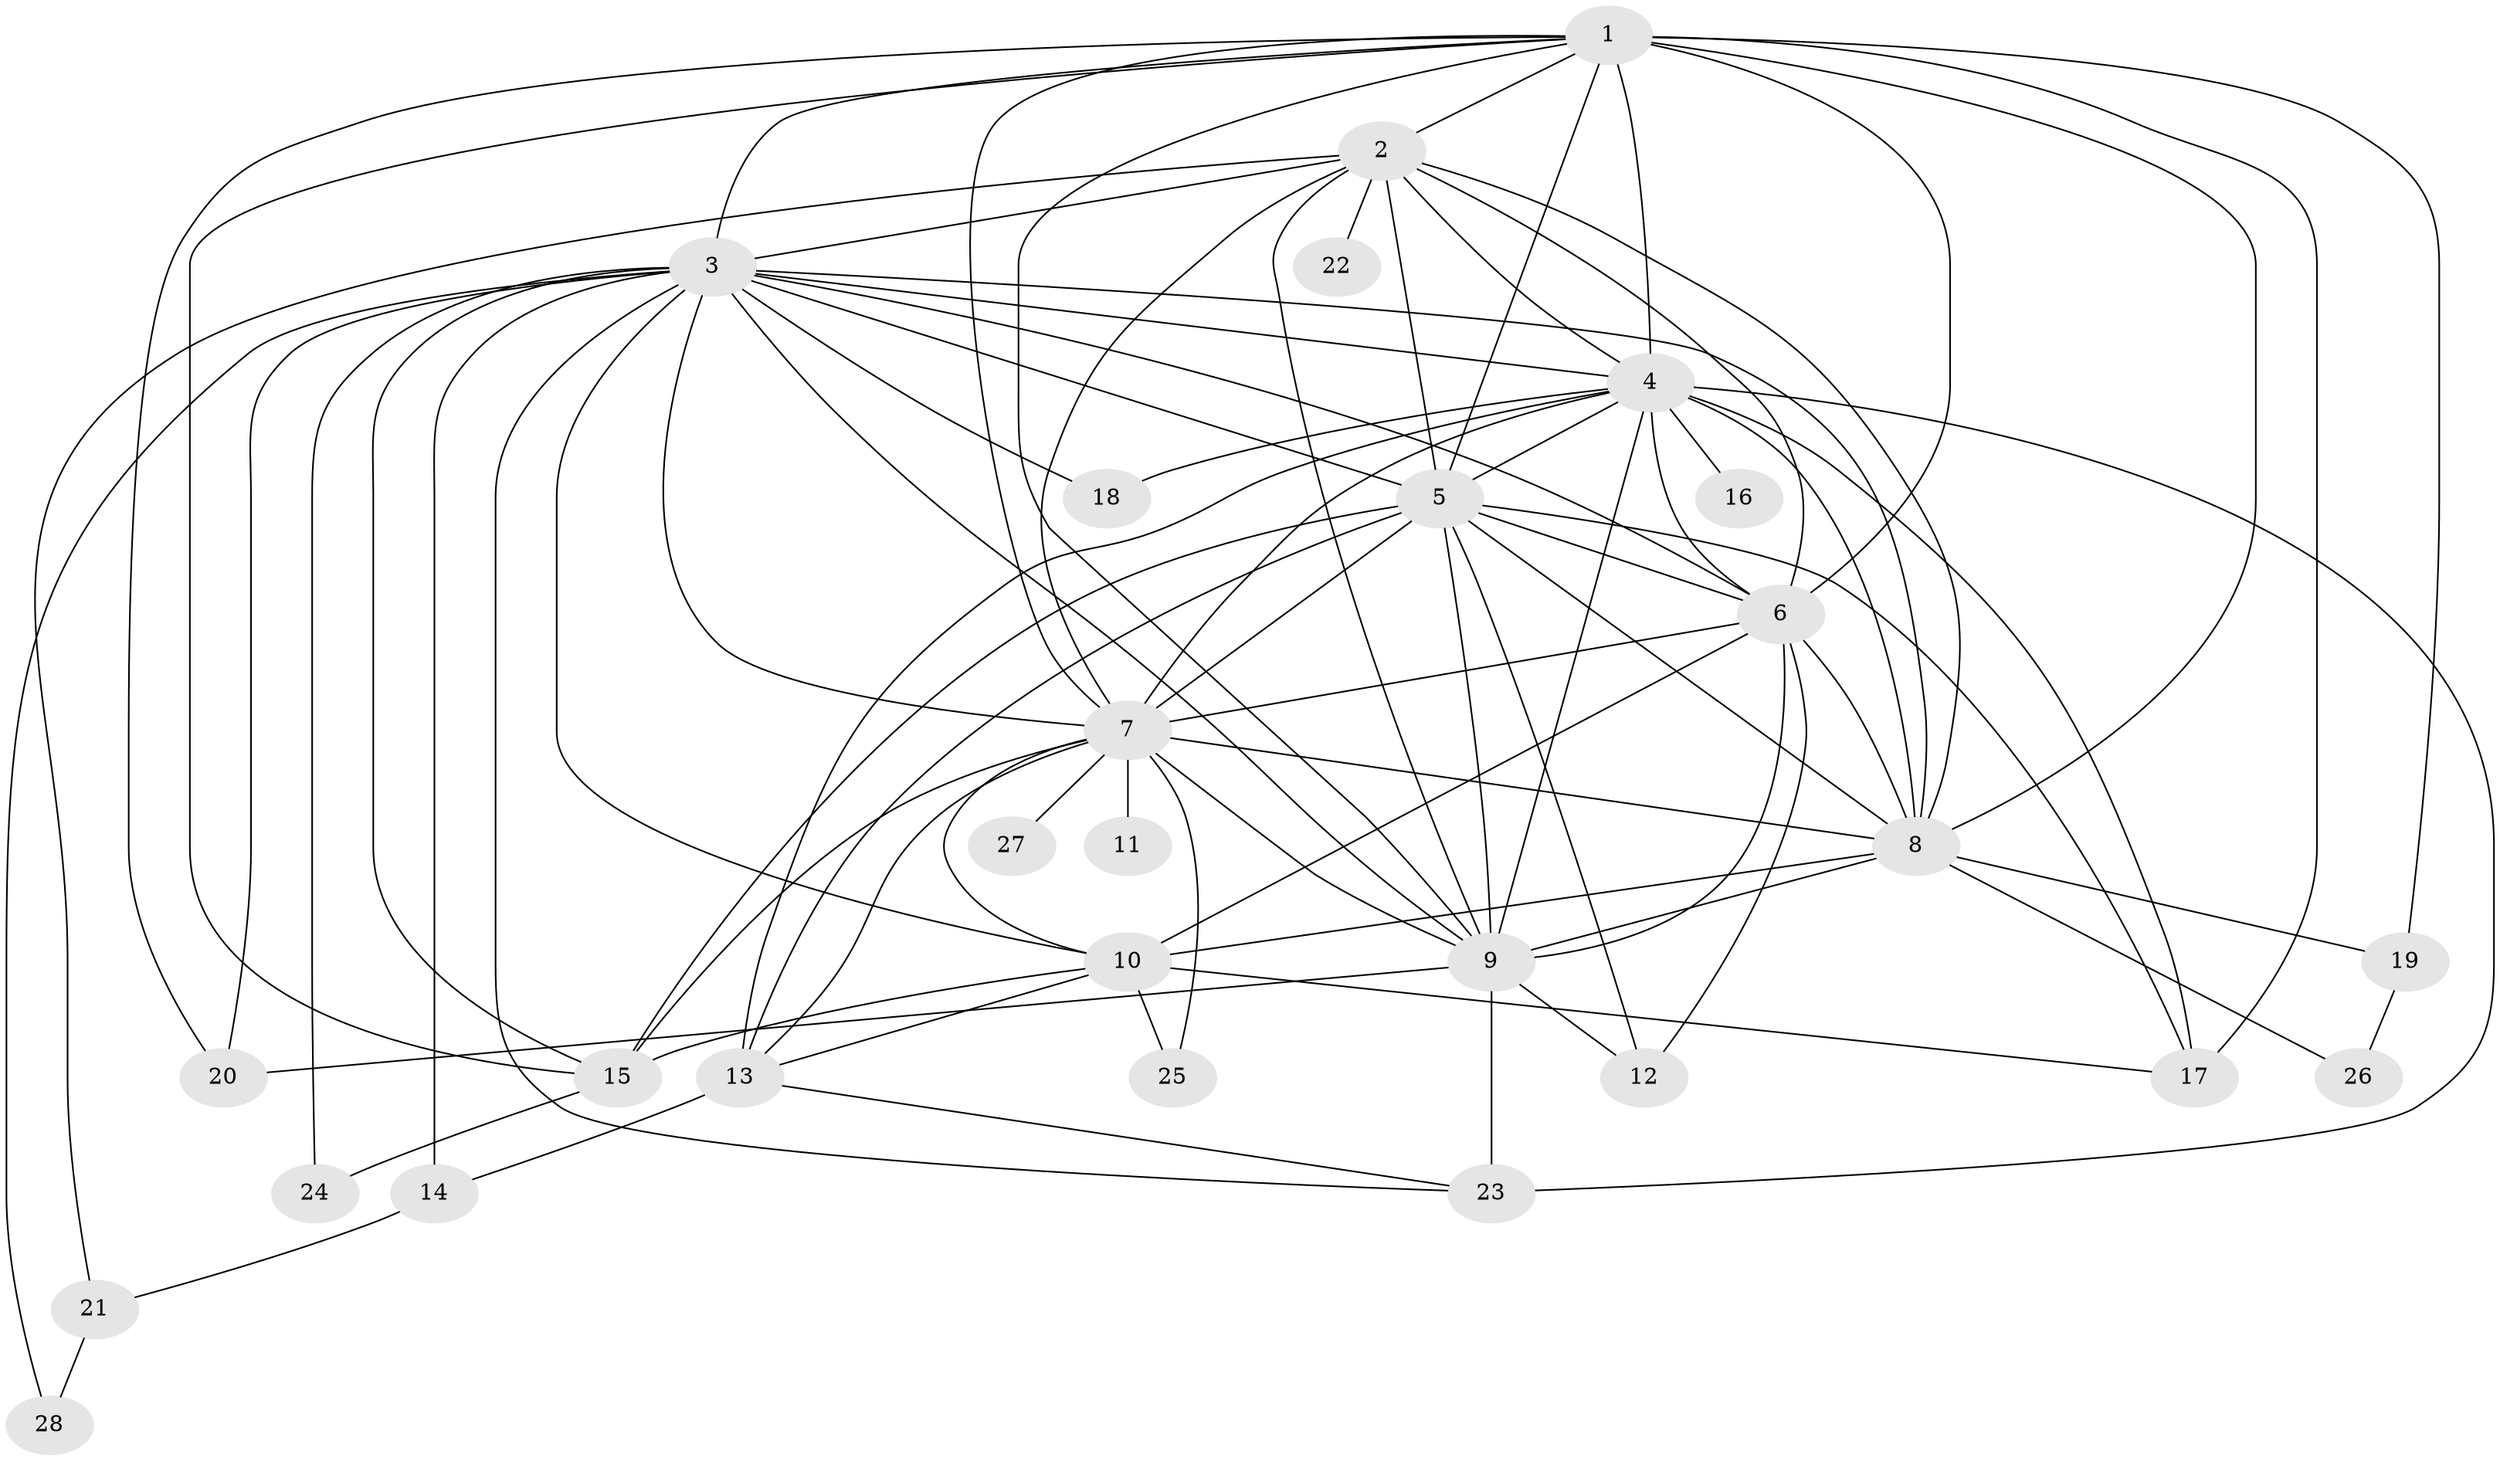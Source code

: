 // original degree distribution, {14: 0.01818181818181818, 13: 0.03636363636363636, 19: 0.03636363636363636, 20: 0.01818181818181818, 15: 0.05454545454545454, 17: 0.01818181818181818, 2: 0.5454545454545454, 3: 0.21818181818181817, 6: 0.01818181818181818, 4: 0.03636363636363636}
// Generated by graph-tools (version 1.1) at 2025/34/03/09/25 02:34:53]
// undirected, 28 vertices, 83 edges
graph export_dot {
graph [start="1"]
  node [color=gray90,style=filled];
  1;
  2;
  3;
  4;
  5;
  6;
  7;
  8;
  9;
  10;
  11;
  12;
  13;
  14;
  15;
  16;
  17;
  18;
  19;
  20;
  21;
  22;
  23;
  24;
  25;
  26;
  27;
  28;
  1 -- 2 [weight=1.0];
  1 -- 3 [weight=1.0];
  1 -- 4 [weight=2.0];
  1 -- 5 [weight=2.0];
  1 -- 6 [weight=1.0];
  1 -- 7 [weight=1.0];
  1 -- 8 [weight=1.0];
  1 -- 9 [weight=1.0];
  1 -- 15 [weight=1.0];
  1 -- 17 [weight=1.0];
  1 -- 19 [weight=1.0];
  1 -- 20 [weight=1.0];
  2 -- 3 [weight=2.0];
  2 -- 4 [weight=1.0];
  2 -- 5 [weight=2.0];
  2 -- 6 [weight=1.0];
  2 -- 7 [weight=1.0];
  2 -- 8 [weight=1.0];
  2 -- 9 [weight=1.0];
  2 -- 21 [weight=1.0];
  2 -- 22 [weight=1.0];
  3 -- 4 [weight=2.0];
  3 -- 5 [weight=3.0];
  3 -- 6 [weight=1.0];
  3 -- 7 [weight=1.0];
  3 -- 8 [weight=1.0];
  3 -- 9 [weight=1.0];
  3 -- 10 [weight=1.0];
  3 -- 14 [weight=1.0];
  3 -- 15 [weight=1.0];
  3 -- 18 [weight=1.0];
  3 -- 20 [weight=1.0];
  3 -- 23 [weight=1.0];
  3 -- 24 [weight=1.0];
  3 -- 28 [weight=1.0];
  4 -- 5 [weight=3.0];
  4 -- 6 [weight=2.0];
  4 -- 7 [weight=1.0];
  4 -- 8 [weight=1.0];
  4 -- 9 [weight=2.0];
  4 -- 13 [weight=1.0];
  4 -- 16 [weight=1.0];
  4 -- 17 [weight=1.0];
  4 -- 18 [weight=1.0];
  4 -- 23 [weight=1.0];
  5 -- 6 [weight=2.0];
  5 -- 7 [weight=2.0];
  5 -- 8 [weight=3.0];
  5 -- 9 [weight=2.0];
  5 -- 12 [weight=1.0];
  5 -- 13 [weight=4.0];
  5 -- 15 [weight=1.0];
  5 -- 17 [weight=1.0];
  6 -- 7 [weight=2.0];
  6 -- 8 [weight=1.0];
  6 -- 9 [weight=1.0];
  6 -- 10 [weight=5.0];
  6 -- 12 [weight=1.0];
  7 -- 8 [weight=1.0];
  7 -- 9 [weight=1.0];
  7 -- 10 [weight=1.0];
  7 -- 11 [weight=1.0];
  7 -- 13 [weight=1.0];
  7 -- 15 [weight=2.0];
  7 -- 25 [weight=1.0];
  7 -- 27 [weight=1.0];
  8 -- 9 [weight=1.0];
  8 -- 10 [weight=1.0];
  8 -- 19 [weight=1.0];
  8 -- 26 [weight=1.0];
  9 -- 12 [weight=1.0];
  9 -- 20 [weight=2.0];
  9 -- 23 [weight=2.0];
  10 -- 13 [weight=1.0];
  10 -- 15 [weight=1.0];
  10 -- 17 [weight=1.0];
  10 -- 25 [weight=1.0];
  13 -- 14 [weight=1.0];
  13 -- 23 [weight=1.0];
  14 -- 21 [weight=1.0];
  15 -- 24 [weight=1.0];
  19 -- 26 [weight=1.0];
  21 -- 28 [weight=1.0];
}
